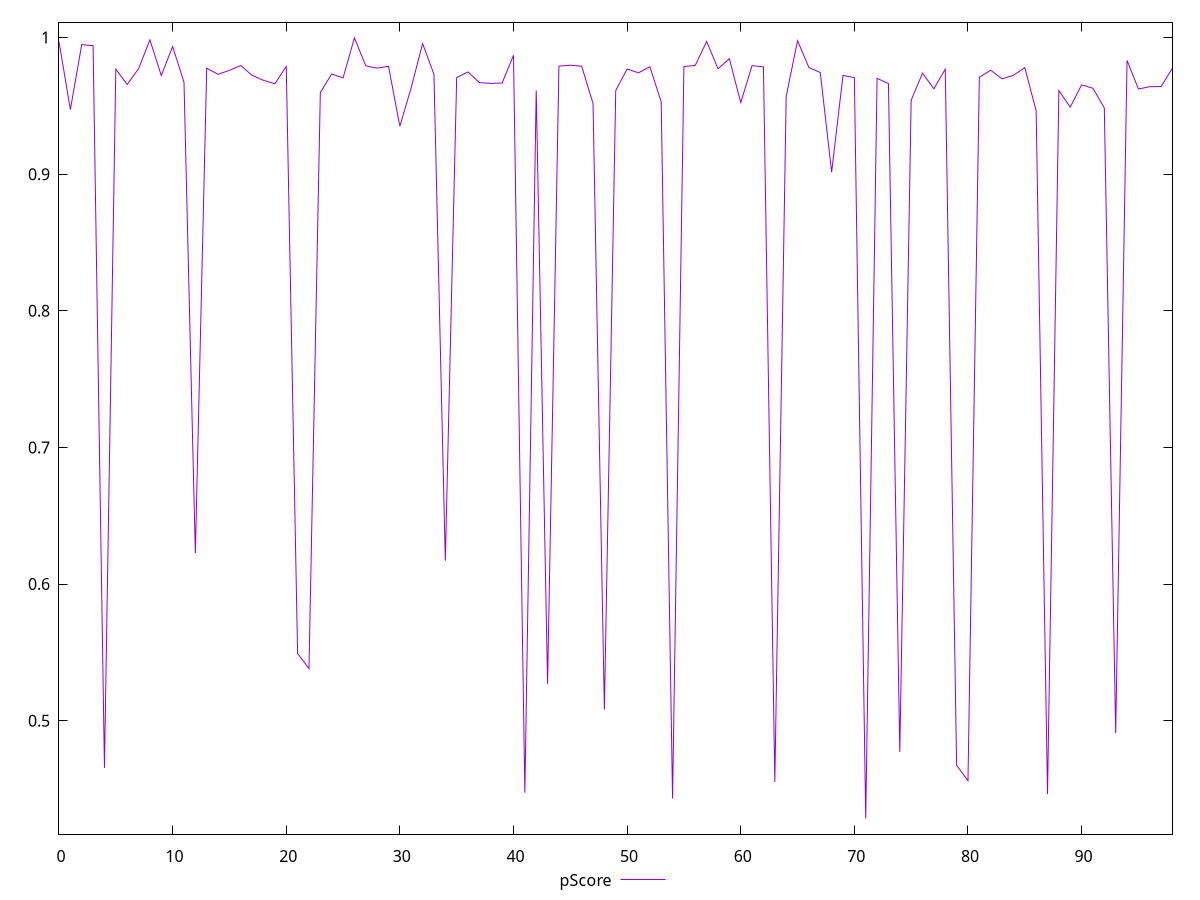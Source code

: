 reset

$pScore <<EOF
0 0.9969453403293951
1 0.947273414503103
2 0.9948210755249831
3 0.9940267241706784
4 0.4654012881279109
5 0.9768164352744144
6 0.9656775369917506
7 0.9771178127129589
8 0.9982429692584655
9 0.9722359734070223
10 0.993406668382468
11 0.9673206218042469
12 0.6225526989253491
13 0.9775979344181205
14 0.9730642688784559
15 0.9760089641670426
16 0.9795388376724767
17 0.9722723961028007
18 0.9686667257549174
19 0.966190525683815
20 0.9788878564569061
21 0.5490916924113451
22 0.5381260230152265
23 0.9597108828019247
24 0.9733397244091226
25 0.9704601300764608
26 0.9997395828923463
27 0.9793171109516781
28 0.9776064474616467
29 0.9790140328922305
30 0.9350550839492553
31 0.9633893716295556
32 0.9955717674557041
33 0.9731023693054088
34 0.6170714876895427
35 0.9707386447003008
36 0.9748217985303318
37 0.9670579616979225
38 0.966382452741056
39 0.9667465929631137
40 0.9870100669035361
41 0.44727666940819755
42 0.9612750687399094
43 0.5269382493859691
44 0.9790993047087332
45 0.979744655096384
46 0.979046572693405
47 0.9516540492736132
48 0.508141766765396
49 0.9612419516723839
50 0.9769650695075605
51 0.97416743691861
52 0.9786654785773999
53 0.9529870422397967
54 0.44297970920226193
55 0.9787662076925392
56 0.979636526399396
57 0.9971863594152562
58 0.977146330859747
59 0.9844987069240286
60 0.9524008771229864
61 0.9794777327364349
62 0.978481228891002
63 0.45505898391088273
64 0.9569361034895114
65 0.9976725552693448
66 0.9780850980563526
67 0.9743934324501138
68 0.9014557203169475
69 0.9722802007145479
70 0.9707011298081226
71 0.42834810267273143
72 0.9701400684188877
73 0.9663168322148827
74 0.4770537582042647
75 0.9540553153230048
76 0.9739568424714371
77 0.9624715890864495
78 0.9768404339846132
79 0.4673499146635057
80 0.4560122431069016
81 0.9709554904253013
82 0.9760788224222909
83 0.9697753780764469
84 0.9724156360857379
85 0.9780115071933111
86 0.9464062959534589
87 0.44619968829633283
88 0.9611742771036416
89 0.9490971383070007
90 0.965364503812908
91 0.9628565006020767
92 0.9484060050889054
93 0.49079785921048263
94 0.9832733059463086
95 0.9623621403169813
96 0.9640176482639704
97 0.9641912115341775
98 0.9776900773555792
EOF

set key outside below
set xrange [0:98]
set yrange [0.4169202730683391:1.0111674124967387]
set trange [0.4169202730683391:1.0111674124967387]
set terminal svg size 640, 500 enhanced background rgb 'white'
set output "reports/report_00027_2021-02-24T12-40-31.850Z/first-cpu-idle/samples/card/pScore/values.svg"

plot $pScore title "pScore" with line

reset
